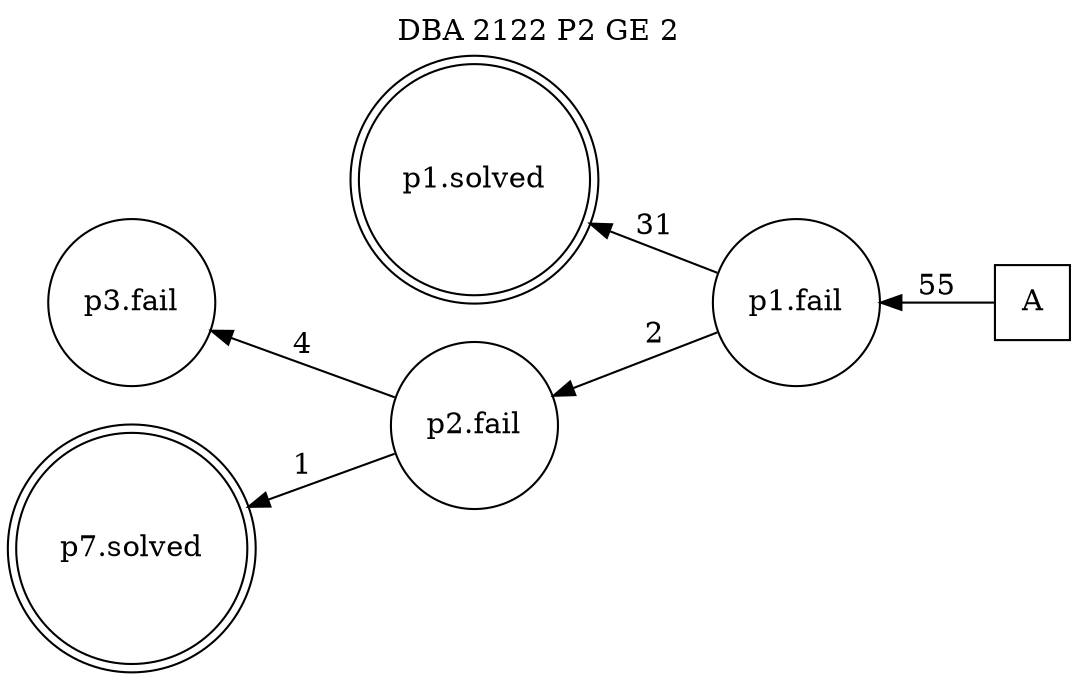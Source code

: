 digraph DBA_2122_P2_GE_2 {
labelloc="tl"
label= " DBA 2122 P2 GE 2 "
rankdir="RL";
graph [ size=" 10 , 10 !"]

"A" [shape="square" label="A"]
"p1.fail" [shape="circle" label="p1.fail"]
"p1.solved" [shape="doublecircle" label="p1.solved"]
"p2.fail" [shape="circle" label="p2.fail"]
"p3.fail" [shape="circle" label="p3.fail"]
"p7.solved" [shape="doublecircle" label="p7.solved"]
"A" -> "p1.fail" [ label=55]
"p1.fail" -> "p1.solved" [ label=31]
"p1.fail" -> "p2.fail" [ label=2]
"p2.fail" -> "p3.fail" [ label=4]
"p2.fail" -> "p7.solved" [ label=1]
}
